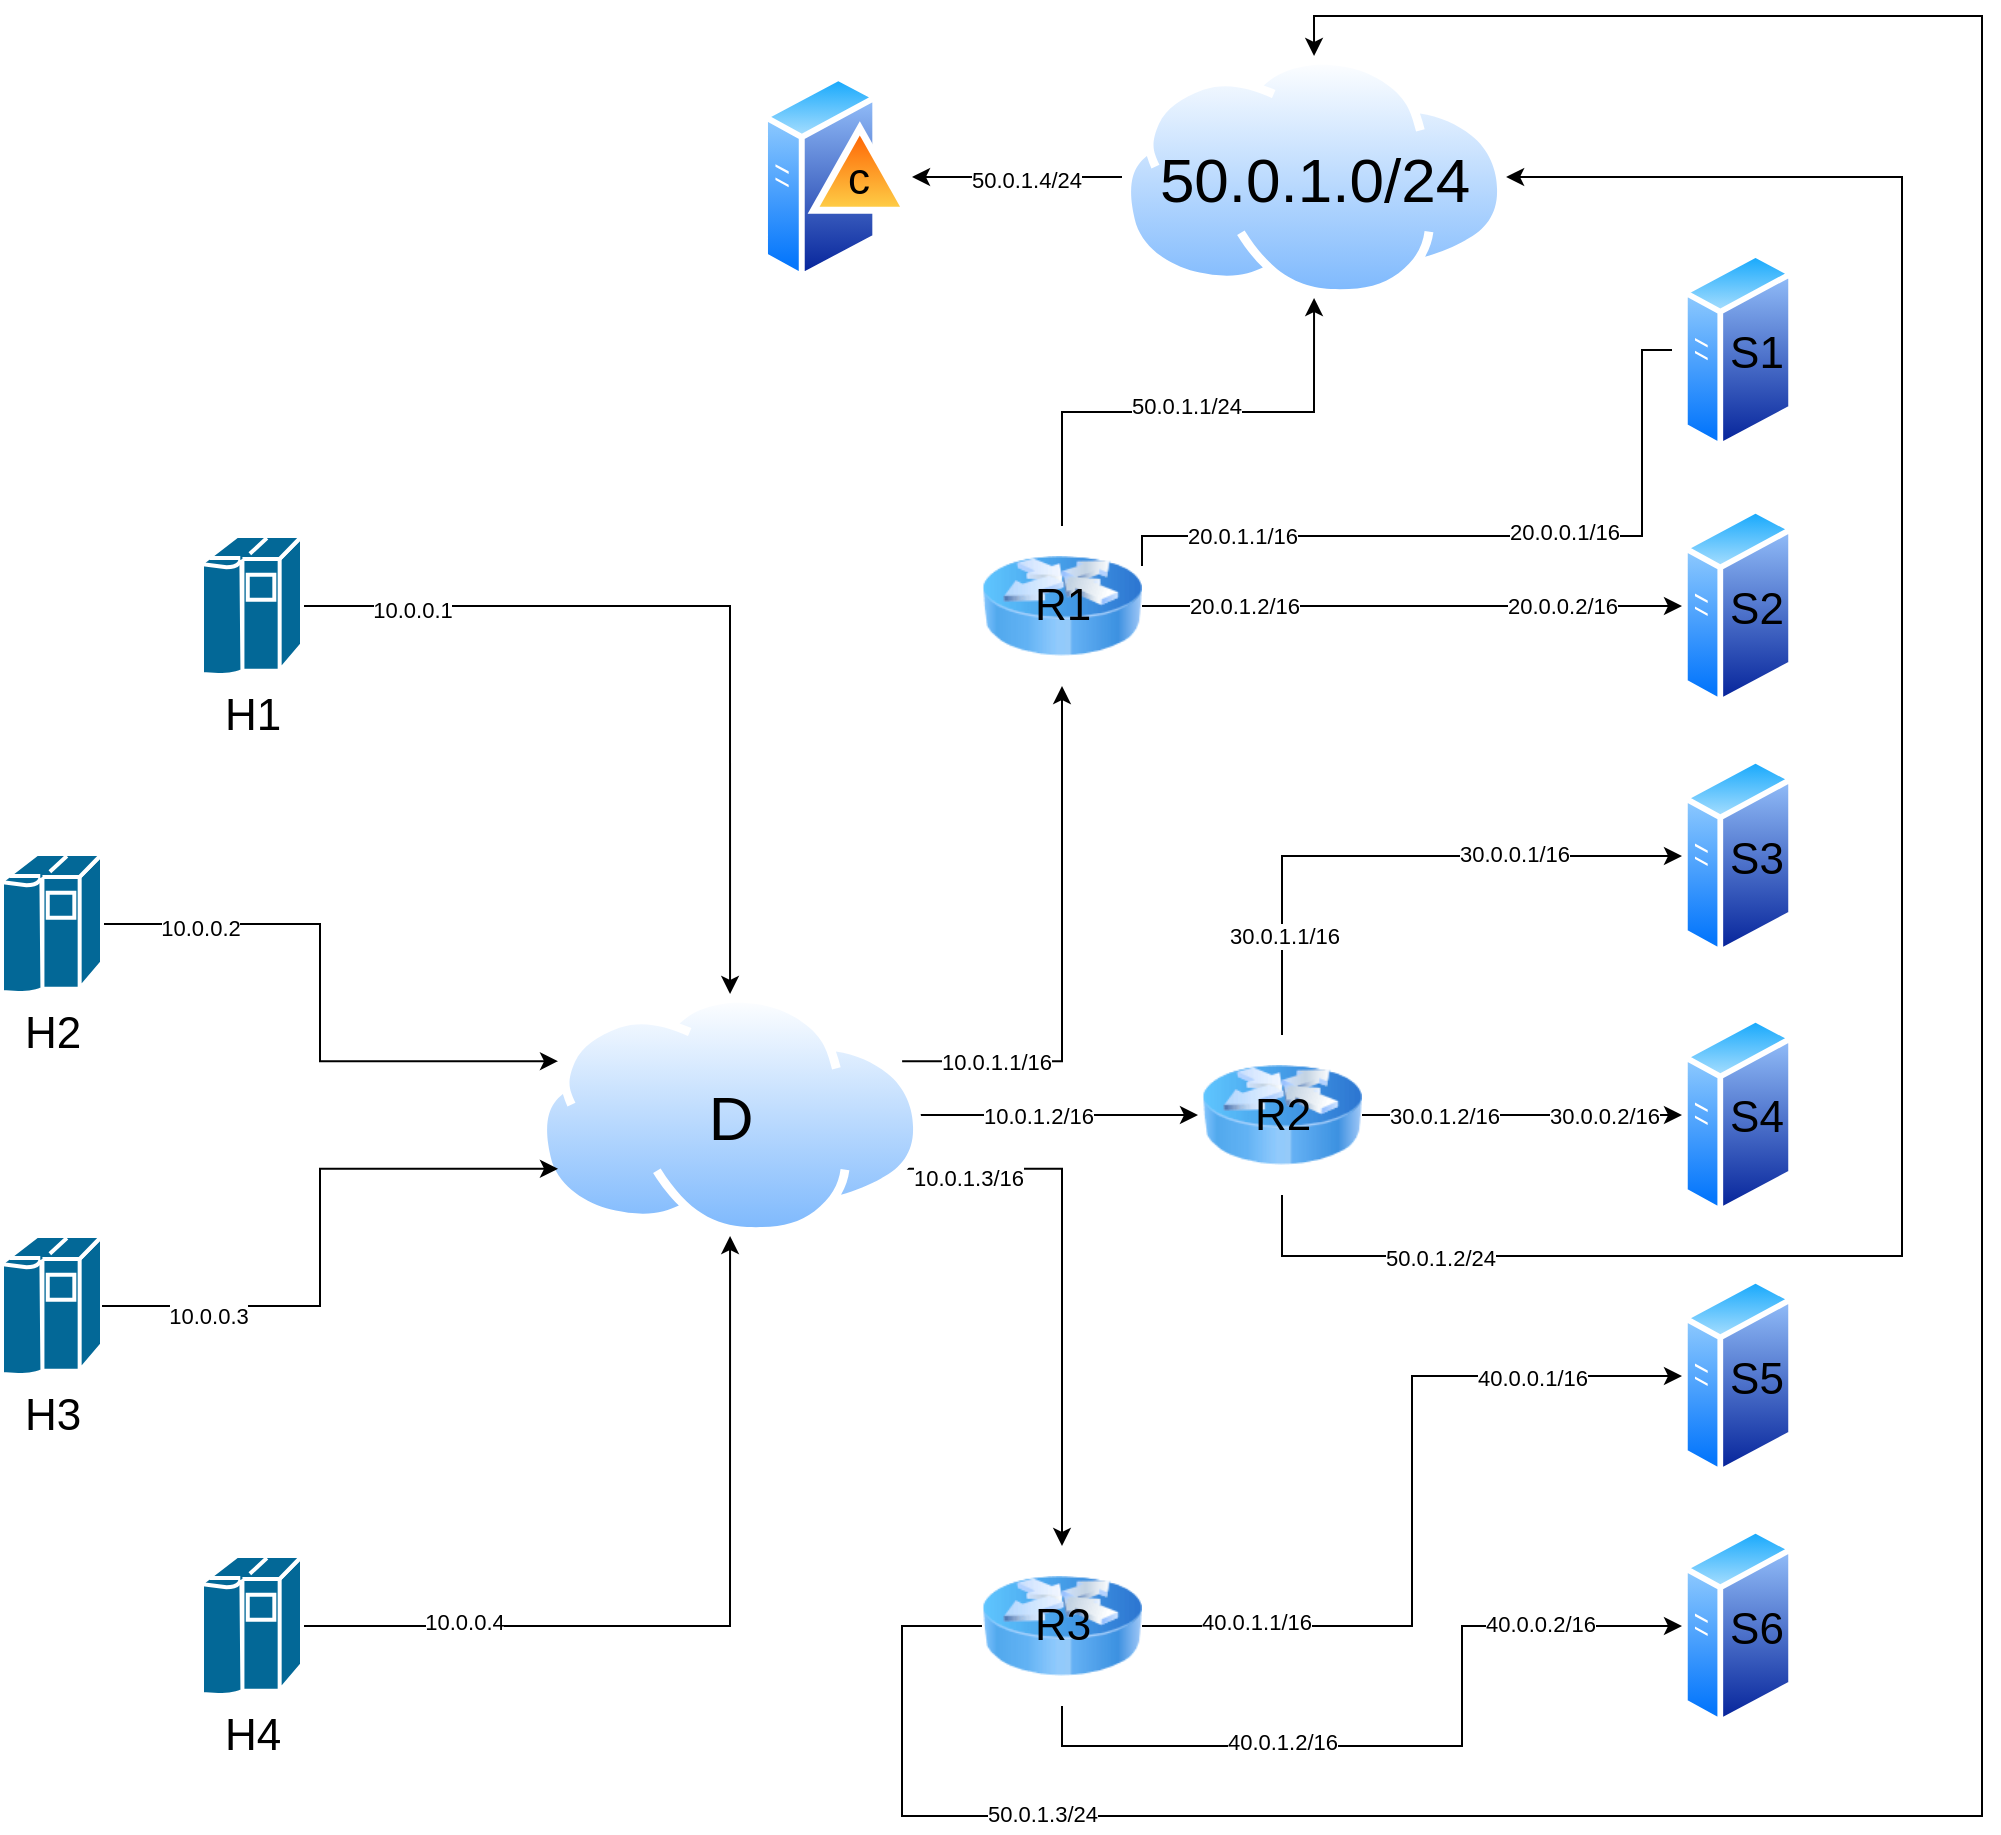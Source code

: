 <mxfile version="26.2.15">
  <diagram name="Page-1" id="c37626ed-c26b-45fb-9056-f9ebc6bb27b6">
    <mxGraphModel dx="1713" dy="1842" grid="1" gridSize="10" guides="1" tooltips="1" connect="1" arrows="1" fold="1" page="1" pageScale="1" pageWidth="1100" pageHeight="850" background="none" math="0" shadow="0">
      <root>
        <mxCell id="0" />
        <mxCell id="1" parent="0" />
        <mxCell id="pIM4Py4oEkjCRGaLHzun-42" style="edgeStyle=orthogonalEdgeStyle;rounded=0;orthogonalLoop=1;jettySize=auto;html=1;exitX=1;exitY=0.5;exitDx=0;exitDy=0;exitPerimeter=0;entryX=0;entryY=0.25;entryDx=0;entryDy=0;" edge="1" parent="1" source="pIM4Py4oEkjCRGaLHzun-1" target="pIM4Py4oEkjCRGaLHzun-5">
          <mxGeometry relative="1" as="geometry" />
        </mxCell>
        <mxCell id="pIM4Py4oEkjCRGaLHzun-45" value="10.0.0.2" style="edgeLabel;html=1;align=center;verticalAlign=middle;resizable=0;points=[];" vertex="1" connectable="0" parent="pIM4Py4oEkjCRGaLHzun-42">
          <mxGeometry x="-0.663" y="-2" relative="1" as="geometry">
            <mxPoint x="-1" as="offset" />
          </mxGeometry>
        </mxCell>
        <mxCell id="pIM4Py4oEkjCRGaLHzun-1" value="H2" style="shape=mxgraph.cisco.computers_and_peripherals.ibm_mainframe;sketch=0;html=1;pointerEvents=1;dashed=0;fillColor=#036897;strokeColor=#ffffff;strokeWidth=2;verticalLabelPosition=bottom;verticalAlign=top;align=center;outlineConnect=0;fontSize=22;" vertex="1" parent="1">
          <mxGeometry x="90" y="329" width="50" height="70" as="geometry" />
        </mxCell>
        <mxCell id="pIM4Py4oEkjCRGaLHzun-2" value="H3" style="shape=mxgraph.cisco.computers_and_peripherals.ibm_mainframe;sketch=0;html=1;pointerEvents=1;dashed=0;fillColor=#036897;strokeColor=#ffffff;strokeWidth=2;verticalLabelPosition=bottom;verticalAlign=top;align=center;outlineConnect=0;fontSize=22;" vertex="1" parent="1">
          <mxGeometry x="90" y="520" width="50" height="70" as="geometry" />
        </mxCell>
        <mxCell id="pIM4Py4oEkjCRGaLHzun-39" style="edgeStyle=orthogonalEdgeStyle;rounded=0;orthogonalLoop=1;jettySize=auto;html=1;exitX=1;exitY=0.5;exitDx=0;exitDy=0;exitPerimeter=0;entryX=0.5;entryY=0;entryDx=0;entryDy=0;" edge="1" parent="1" source="pIM4Py4oEkjCRGaLHzun-3" target="pIM4Py4oEkjCRGaLHzun-5">
          <mxGeometry relative="1" as="geometry" />
        </mxCell>
        <mxCell id="pIM4Py4oEkjCRGaLHzun-44" value="10.0.0.1" style="edgeLabel;html=1;align=center;verticalAlign=middle;resizable=0;points=[];" vertex="1" connectable="0" parent="pIM4Py4oEkjCRGaLHzun-39">
          <mxGeometry x="-0.725" y="-2" relative="1" as="geometry">
            <mxPoint x="-1" as="offset" />
          </mxGeometry>
        </mxCell>
        <mxCell id="pIM4Py4oEkjCRGaLHzun-3" value="H1" style="shape=mxgraph.cisco.computers_and_peripherals.ibm_mainframe;sketch=0;html=1;pointerEvents=1;dashed=0;fillColor=#036897;strokeColor=#ffffff;strokeWidth=2;verticalLabelPosition=bottom;verticalAlign=top;align=center;outlineConnect=0;fontSize=22;" vertex="1" parent="1">
          <mxGeometry x="190" y="170" width="50" height="70" as="geometry" />
        </mxCell>
        <mxCell id="pIM4Py4oEkjCRGaLHzun-43" style="edgeStyle=orthogonalEdgeStyle;rounded=0;orthogonalLoop=1;jettySize=auto;html=1;exitX=1;exitY=0.5;exitDx=0;exitDy=0;exitPerimeter=0;entryX=0.5;entryY=1;entryDx=0;entryDy=0;" edge="1" parent="1" source="pIM4Py4oEkjCRGaLHzun-4" target="pIM4Py4oEkjCRGaLHzun-5">
          <mxGeometry relative="1" as="geometry" />
        </mxCell>
        <mxCell id="pIM4Py4oEkjCRGaLHzun-47" value="10.0.0.4" style="edgeLabel;html=1;align=center;verticalAlign=middle;resizable=0;points=[];" vertex="1" connectable="0" parent="pIM4Py4oEkjCRGaLHzun-43">
          <mxGeometry x="-0.598" y="2" relative="1" as="geometry">
            <mxPoint x="-1" as="offset" />
          </mxGeometry>
        </mxCell>
        <mxCell id="pIM4Py4oEkjCRGaLHzun-4" value="H4" style="shape=mxgraph.cisco.computers_and_peripherals.ibm_mainframe;sketch=0;html=1;pointerEvents=1;dashed=0;fillColor=#036897;strokeColor=#ffffff;strokeWidth=2;verticalLabelPosition=bottom;verticalAlign=top;align=center;outlineConnect=0;fontSize=22;" vertex="1" parent="1">
          <mxGeometry x="190" y="680" width="50" height="70" as="geometry" />
        </mxCell>
        <mxCell id="pIM4Py4oEkjCRGaLHzun-16" style="edgeStyle=orthogonalEdgeStyle;rounded=0;orthogonalLoop=1;jettySize=auto;html=1;exitX=1;exitY=0.5;exitDx=0;exitDy=0;entryX=0;entryY=0.5;entryDx=0;entryDy=0;" edge="1" parent="1">
          <mxGeometry relative="1" as="geometry">
            <mxPoint x="548.06" y="459.5" as="sourcePoint" />
            <mxPoint x="688" y="459.5" as="targetPoint" />
          </mxGeometry>
        </mxCell>
        <mxCell id="pIM4Py4oEkjCRGaLHzun-59" value="10.0.1.2/16" style="edgeLabel;html=1;align=center;verticalAlign=middle;resizable=0;points=[];" vertex="1" connectable="0" parent="pIM4Py4oEkjCRGaLHzun-16">
          <mxGeometry x="-0.143" relative="1" as="geometry">
            <mxPoint as="offset" />
          </mxGeometry>
        </mxCell>
        <mxCell id="pIM4Py4oEkjCRGaLHzun-17" style="edgeStyle=orthogonalEdgeStyle;rounded=0;orthogonalLoop=1;jettySize=auto;html=1;exitX=1;exitY=0.25;exitDx=0;exitDy=0;" edge="1" parent="1" source="pIM4Py4oEkjCRGaLHzun-5" target="pIM4Py4oEkjCRGaLHzun-8">
          <mxGeometry relative="1" as="geometry" />
        </mxCell>
        <mxCell id="pIM4Py4oEkjCRGaLHzun-58" value="10.0.1.1/16" style="edgeLabel;html=1;align=center;verticalAlign=middle;resizable=0;points=[];" vertex="1" connectable="0" parent="pIM4Py4oEkjCRGaLHzun-17">
          <mxGeometry x="-0.652" relative="1" as="geometry">
            <mxPoint as="offset" />
          </mxGeometry>
        </mxCell>
        <mxCell id="pIM4Py4oEkjCRGaLHzun-18" style="edgeStyle=orthogonalEdgeStyle;rounded=0;orthogonalLoop=1;jettySize=auto;html=1;exitX=1;exitY=0.75;exitDx=0;exitDy=0;entryX=0.5;entryY=0;entryDx=0;entryDy=0;" edge="1" parent="1" source="pIM4Py4oEkjCRGaLHzun-5" target="pIM4Py4oEkjCRGaLHzun-7">
          <mxGeometry relative="1" as="geometry" />
        </mxCell>
        <mxCell id="pIM4Py4oEkjCRGaLHzun-60" value="10.0.1.3/16" style="edgeLabel;html=1;align=center;verticalAlign=middle;resizable=0;points=[];" vertex="1" connectable="0" parent="pIM4Py4oEkjCRGaLHzun-18">
          <mxGeometry x="-0.756" y="-4" relative="1" as="geometry">
            <mxPoint as="offset" />
          </mxGeometry>
        </mxCell>
        <mxCell id="pIM4Py4oEkjCRGaLHzun-5" value="D" style="image;aspect=fixed;perimeter=ellipsePerimeter;html=1;align=center;shadow=0;dashed=0;spacingTop=3;image=img/lib/active_directory/internet_cloud.svg;verticalAlign=middle;labelPosition=center;verticalLabelPosition=middle;fontSize=31;labelBackgroundColor=none;" vertex="1" parent="1">
          <mxGeometry x="358" y="399" width="192.06" height="121" as="geometry" />
        </mxCell>
        <mxCell id="pIM4Py4oEkjCRGaLHzun-22" style="edgeStyle=orthogonalEdgeStyle;rounded=0;orthogonalLoop=1;jettySize=auto;html=1;exitX=1;exitY=0.5;exitDx=0;exitDy=0;entryX=0;entryY=0.5;entryDx=0;entryDy=0;" edge="1" parent="1" source="pIM4Py4oEkjCRGaLHzun-6">
          <mxGeometry relative="1" as="geometry">
            <mxPoint x="930" y="459.5" as="targetPoint" />
          </mxGeometry>
        </mxCell>
        <mxCell id="pIM4Py4oEkjCRGaLHzun-77" value="30.0.1.2/16" style="edgeLabel;html=1;align=center;verticalAlign=middle;resizable=0;points=[];" vertex="1" connectable="0" parent="pIM4Py4oEkjCRGaLHzun-22">
          <mxGeometry x="-0.224" y="1" relative="1" as="geometry">
            <mxPoint x="-22" y="1" as="offset" />
          </mxGeometry>
        </mxCell>
        <mxCell id="pIM4Py4oEkjCRGaLHzun-83" value="30.0.0.2/16" style="edgeLabel;html=1;align=center;verticalAlign=middle;resizable=0;points=[];" vertex="1" connectable="0" parent="pIM4Py4oEkjCRGaLHzun-22">
          <mxGeometry x="0.381" y="3" relative="1" as="geometry">
            <mxPoint x="10" y="3" as="offset" />
          </mxGeometry>
        </mxCell>
        <mxCell id="pIM4Py4oEkjCRGaLHzun-53" style="edgeStyle=orthogonalEdgeStyle;rounded=0;orthogonalLoop=1;jettySize=auto;html=1;exitX=0.5;exitY=0;exitDx=0;exitDy=0;entryX=0;entryY=0.5;entryDx=0;entryDy=0;" edge="1" parent="1" source="pIM4Py4oEkjCRGaLHzun-6" target="pIM4Py4oEkjCRGaLHzun-50">
          <mxGeometry relative="1" as="geometry" />
        </mxCell>
        <mxCell id="pIM4Py4oEkjCRGaLHzun-76" value="30.0.1.1/16" style="edgeLabel;html=1;align=center;verticalAlign=middle;resizable=0;points=[];" vertex="1" connectable="0" parent="pIM4Py4oEkjCRGaLHzun-53">
          <mxGeometry x="0.209" relative="1" as="geometry">
            <mxPoint x="-85" y="40" as="offset" />
          </mxGeometry>
        </mxCell>
        <mxCell id="pIM4Py4oEkjCRGaLHzun-82" value="30.0.0.1/16" style="edgeLabel;html=1;align=center;verticalAlign=middle;resizable=0;points=[];" vertex="1" connectable="0" parent="pIM4Py4oEkjCRGaLHzun-53">
          <mxGeometry x="0.42" y="1" relative="1" as="geometry">
            <mxPoint as="offset" />
          </mxGeometry>
        </mxCell>
        <mxCell id="pIM4Py4oEkjCRGaLHzun-64" style="edgeStyle=orthogonalEdgeStyle;rounded=0;orthogonalLoop=1;jettySize=auto;html=1;exitX=0.5;exitY=1;exitDx=0;exitDy=0;entryX=1;entryY=0.5;entryDx=0;entryDy=0;" edge="1" parent="1" source="pIM4Py4oEkjCRGaLHzun-6" target="pIM4Py4oEkjCRGaLHzun-62">
          <mxGeometry relative="1" as="geometry">
            <Array as="points">
              <mxPoint x="730" y="530" />
              <mxPoint x="1040" y="530" />
              <mxPoint x="1040" y="-10" />
            </Array>
          </mxGeometry>
        </mxCell>
        <mxCell id="pIM4Py4oEkjCRGaLHzun-70" value="50.0.1.2/24" style="edgeLabel;html=1;align=center;verticalAlign=middle;resizable=0;points=[];" vertex="1" connectable="0" parent="pIM4Py4oEkjCRGaLHzun-64">
          <mxGeometry x="-0.797" y="-1" relative="1" as="geometry">
            <mxPoint as="offset" />
          </mxGeometry>
        </mxCell>
        <mxCell id="pIM4Py4oEkjCRGaLHzun-6" value="R2" style="image;html=1;image=img/lib/clip_art/networking/Router_Icon_128x128.png;labelPosition=center;verticalLabelPosition=middle;align=center;verticalAlign=middle;fontSize=22;labelBackgroundColor=none;" vertex="1" parent="1">
          <mxGeometry x="690" y="419.5" width="80" height="80" as="geometry" />
        </mxCell>
        <mxCell id="pIM4Py4oEkjCRGaLHzun-56" style="edgeStyle=orthogonalEdgeStyle;rounded=0;orthogonalLoop=1;jettySize=auto;html=1;exitX=1;exitY=0.5;exitDx=0;exitDy=0;entryX=0;entryY=0.5;entryDx=0;entryDy=0;" edge="1" parent="1" source="pIM4Py4oEkjCRGaLHzun-7" target="pIM4Py4oEkjCRGaLHzun-49">
          <mxGeometry relative="1" as="geometry" />
        </mxCell>
        <mxCell id="pIM4Py4oEkjCRGaLHzun-78" value="40.0.1.1/16" style="edgeLabel;html=1;align=center;verticalAlign=middle;resizable=0;points=[];" vertex="1" connectable="0" parent="pIM4Py4oEkjCRGaLHzun-56">
          <mxGeometry x="-0.713" y="2" relative="1" as="geometry">
            <mxPoint as="offset" />
          </mxGeometry>
        </mxCell>
        <mxCell id="pIM4Py4oEkjCRGaLHzun-84" value="40.0.0.1/16" style="edgeLabel;html=1;align=center;verticalAlign=middle;resizable=0;points=[];" vertex="1" connectable="0" parent="pIM4Py4oEkjCRGaLHzun-56">
          <mxGeometry x="0.617" y="-1" relative="1" as="geometry">
            <mxPoint as="offset" />
          </mxGeometry>
        </mxCell>
        <mxCell id="pIM4Py4oEkjCRGaLHzun-57" style="edgeStyle=orthogonalEdgeStyle;rounded=0;orthogonalLoop=1;jettySize=auto;html=1;exitX=0.5;exitY=1;exitDx=0;exitDy=0;entryX=0;entryY=0.5;entryDx=0;entryDy=0;" edge="1" parent="1" source="pIM4Py4oEkjCRGaLHzun-7" target="pIM4Py4oEkjCRGaLHzun-52">
          <mxGeometry relative="1" as="geometry">
            <Array as="points">
              <mxPoint x="620" y="775" />
              <mxPoint x="820" y="775" />
              <mxPoint x="820" y="715" />
            </Array>
          </mxGeometry>
        </mxCell>
        <mxCell id="pIM4Py4oEkjCRGaLHzun-79" value="40.0.1.2/16" style="edgeLabel;html=1;align=center;verticalAlign=middle;resizable=0;points=[];" vertex="1" connectable="0" parent="pIM4Py4oEkjCRGaLHzun-57">
          <mxGeometry x="-0.333" y="2" relative="1" as="geometry">
            <mxPoint as="offset" />
          </mxGeometry>
        </mxCell>
        <mxCell id="pIM4Py4oEkjCRGaLHzun-85" value="40.0.0.2/16" style="edgeLabel;html=1;align=center;verticalAlign=middle;resizable=0;points=[];" vertex="1" connectable="0" parent="pIM4Py4oEkjCRGaLHzun-57">
          <mxGeometry x="0.635" y="1" relative="1" as="geometry">
            <mxPoint as="offset" />
          </mxGeometry>
        </mxCell>
        <mxCell id="pIM4Py4oEkjCRGaLHzun-65" style="edgeStyle=orthogonalEdgeStyle;rounded=0;orthogonalLoop=1;jettySize=auto;html=1;exitX=0;exitY=0.5;exitDx=0;exitDy=0;entryX=0.5;entryY=0;entryDx=0;entryDy=0;" edge="1" parent="1" source="pIM4Py4oEkjCRGaLHzun-7" target="pIM4Py4oEkjCRGaLHzun-62">
          <mxGeometry relative="1" as="geometry">
            <Array as="points">
              <mxPoint x="540" y="715" />
              <mxPoint x="540" y="810" />
              <mxPoint x="1080" y="810" />
              <mxPoint x="1080" y="-90" />
              <mxPoint x="746" y="-90" />
            </Array>
          </mxGeometry>
        </mxCell>
        <mxCell id="pIM4Py4oEkjCRGaLHzun-68" value="50.0.1.3/24" style="edgeLabel;html=1;align=center;verticalAlign=middle;resizable=0;points=[];" vertex="1" connectable="0" parent="pIM4Py4oEkjCRGaLHzun-65">
          <mxGeometry x="-0.788" y="1" relative="1" as="geometry">
            <mxPoint as="offset" />
          </mxGeometry>
        </mxCell>
        <mxCell id="pIM4Py4oEkjCRGaLHzun-7" value="R3" style="image;html=1;image=img/lib/clip_art/networking/Router_Icon_128x128.png;labelBackgroundColor=none;labelPosition=center;verticalLabelPosition=middle;align=center;verticalAlign=middle;fontSize=22;" vertex="1" parent="1">
          <mxGeometry x="580" y="675" width="80" height="80" as="geometry" />
        </mxCell>
        <mxCell id="pIM4Py4oEkjCRGaLHzun-54" style="edgeStyle=orthogonalEdgeStyle;rounded=0;orthogonalLoop=1;jettySize=auto;html=1;exitX=1;exitY=0.5;exitDx=0;exitDy=0;entryX=0;entryY=0.5;entryDx=0;entryDy=0;" edge="1" parent="1" source="pIM4Py4oEkjCRGaLHzun-8" target="pIM4Py4oEkjCRGaLHzun-48">
          <mxGeometry relative="1" as="geometry" />
        </mxCell>
        <mxCell id="pIM4Py4oEkjCRGaLHzun-75" value="20.0.1.2/16" style="edgeLabel;html=1;align=center;verticalAlign=middle;resizable=0;points=[];" vertex="1" connectable="0" parent="pIM4Py4oEkjCRGaLHzun-54">
          <mxGeometry x="-0.21" y="-3" relative="1" as="geometry">
            <mxPoint x="-56" y="-3" as="offset" />
          </mxGeometry>
        </mxCell>
        <mxCell id="pIM4Py4oEkjCRGaLHzun-81" value="20.0.0.2/16" style="edgeLabel;html=1;align=center;verticalAlign=middle;resizable=0;points=[];" vertex="1" connectable="0" parent="pIM4Py4oEkjCRGaLHzun-54">
          <mxGeometry x="0.552" relative="1" as="geometry">
            <mxPoint as="offset" />
          </mxGeometry>
        </mxCell>
        <mxCell id="pIM4Py4oEkjCRGaLHzun-63" style="edgeStyle=orthogonalEdgeStyle;rounded=0;orthogonalLoop=1;jettySize=auto;html=1;exitX=0.5;exitY=0;exitDx=0;exitDy=0;entryX=0.5;entryY=1;entryDx=0;entryDy=0;" edge="1" parent="1" source="pIM4Py4oEkjCRGaLHzun-8" target="pIM4Py4oEkjCRGaLHzun-62">
          <mxGeometry relative="1" as="geometry" />
        </mxCell>
        <mxCell id="pIM4Py4oEkjCRGaLHzun-72" value="5&lt;span style=&quot;background-color: light-dark(#ffffff, var(--ge-dark-color, #121212)); color: light-dark(rgb(0, 0, 0), rgb(255, 255, 255));&quot;&gt;0.0.1.1/24&lt;/span&gt;" style="edgeLabel;html=1;align=center;verticalAlign=middle;resizable=0;points=[];" vertex="1" connectable="0" parent="pIM4Py4oEkjCRGaLHzun-63">
          <mxGeometry x="-0.008" y="3" relative="1" as="geometry">
            <mxPoint as="offset" />
          </mxGeometry>
        </mxCell>
        <mxCell id="pIM4Py4oEkjCRGaLHzun-8" value="R1" style="image;html=1;image=img/lib/clip_art/networking/Router_Icon_128x128.png;labelBackgroundColor=none;labelPosition=center;verticalLabelPosition=middle;align=center;verticalAlign=middle;fontSize=22;" vertex="1" parent="1">
          <mxGeometry x="580" y="165" width="80" height="80" as="geometry" />
        </mxCell>
        <mxCell id="pIM4Py4oEkjCRGaLHzun-14" value="c" style="image;aspect=fixed;perimeter=ellipsePerimeter;html=1;align=center;shadow=0;dashed=0;spacingTop=3;image=img/lib/active_directory/domain_controller.svg;labelPosition=center;verticalLabelPosition=middle;verticalAlign=middle;labelBackgroundColor=none;spacingLeft=20;fontSize=22;" vertex="1" parent="1">
          <mxGeometry x="470" y="-63.08" width="75" height="107.15" as="geometry" />
        </mxCell>
        <mxCell id="pIM4Py4oEkjCRGaLHzun-24" value="S1" style="image;aspect=fixed;perimeter=ellipsePerimeter;html=1;align=center;shadow=0;dashed=0;spacingTop=3;image=img/lib/active_directory/generic_server.svg;labelPosition=center;verticalLabelPosition=middle;verticalAlign=middle;labelBackgroundColor=none;spacingLeft=17;fontSize=22;" vertex="1" parent="1">
          <mxGeometry x="930" y="27.15" width="56" height="100" as="geometry" />
        </mxCell>
        <mxCell id="pIM4Py4oEkjCRGaLHzun-25" style="edgeStyle=orthogonalEdgeStyle;rounded=0;orthogonalLoop=1;jettySize=auto;html=1;exitX=1;exitY=0.25;exitDx=0;exitDy=0;strokeColor=default;endArrow=none;startFill=0;" edge="1" parent="1" source="pIM4Py4oEkjCRGaLHzun-8">
          <mxGeometry relative="1" as="geometry">
            <mxPoint x="925" y="77" as="targetPoint" />
            <Array as="points">
              <mxPoint x="660" y="170" />
              <mxPoint x="910" y="170" />
              <mxPoint x="910" y="77" />
            </Array>
          </mxGeometry>
        </mxCell>
        <mxCell id="pIM4Py4oEkjCRGaLHzun-74" value="20.0.1.1/16" style="edgeLabel;html=1;align=center;verticalAlign=middle;resizable=0;points=[];" vertex="1" connectable="0" parent="pIM4Py4oEkjCRGaLHzun-25">
          <mxGeometry x="-0.431" y="2" relative="1" as="geometry">
            <mxPoint x="-41" y="2" as="offset" />
          </mxGeometry>
        </mxCell>
        <mxCell id="pIM4Py4oEkjCRGaLHzun-80" value="20.0.0.1/16" style="edgeLabel;html=1;align=center;verticalAlign=middle;resizable=0;points=[];" vertex="1" connectable="0" parent="pIM4Py4oEkjCRGaLHzun-25">
          <mxGeometry x="0.208" y="2" relative="1" as="geometry">
            <mxPoint as="offset" />
          </mxGeometry>
        </mxCell>
        <mxCell id="pIM4Py4oEkjCRGaLHzun-41" style="edgeStyle=orthogonalEdgeStyle;rounded=0;orthogonalLoop=1;jettySize=auto;html=1;exitX=1;exitY=0.5;exitDx=0;exitDy=0;exitPerimeter=0;entryX=0;entryY=0.75;entryDx=0;entryDy=0;" edge="1" parent="1" source="pIM4Py4oEkjCRGaLHzun-2" target="pIM4Py4oEkjCRGaLHzun-5">
          <mxGeometry relative="1" as="geometry" />
        </mxCell>
        <mxCell id="pIM4Py4oEkjCRGaLHzun-46" value="10.0.0.3" style="edgeLabel;html=1;align=center;verticalAlign=middle;resizable=0;points=[];" vertex="1" connectable="0" parent="pIM4Py4oEkjCRGaLHzun-41">
          <mxGeometry x="-0.652" y="-5" relative="1" as="geometry">
            <mxPoint x="1" as="offset" />
          </mxGeometry>
        </mxCell>
        <mxCell id="pIM4Py4oEkjCRGaLHzun-48" value="S2" style="image;aspect=fixed;perimeter=ellipsePerimeter;html=1;align=center;shadow=0;dashed=0;spacingTop=3;image=img/lib/active_directory/generic_server.svg;labelPosition=center;verticalLabelPosition=middle;verticalAlign=middle;labelBackgroundColor=none;spacingLeft=17;fontSize=22;" vertex="1" parent="1">
          <mxGeometry x="930" y="155" width="56" height="100" as="geometry" />
        </mxCell>
        <mxCell id="pIM4Py4oEkjCRGaLHzun-49" value="S5" style="image;aspect=fixed;perimeter=ellipsePerimeter;html=1;align=center;shadow=0;dashed=0;spacingTop=3;image=img/lib/active_directory/generic_server.svg;labelPosition=center;verticalLabelPosition=middle;verticalAlign=middle;labelBackgroundColor=none;spacingLeft=17;fontSize=22;" vertex="1" parent="1">
          <mxGeometry x="930" y="540" width="56" height="100" as="geometry" />
        </mxCell>
        <mxCell id="pIM4Py4oEkjCRGaLHzun-50" value="S3" style="image;aspect=fixed;perimeter=ellipsePerimeter;html=1;align=center;shadow=0;dashed=0;spacingTop=3;image=img/lib/active_directory/generic_server.svg;labelPosition=center;verticalLabelPosition=middle;verticalAlign=middle;labelBackgroundColor=none;spacingLeft=17;fontSize=22;" vertex="1" parent="1">
          <mxGeometry x="930" y="280" width="56" height="100" as="geometry" />
        </mxCell>
        <mxCell id="pIM4Py4oEkjCRGaLHzun-51" value="S4" style="image;aspect=fixed;perimeter=ellipsePerimeter;html=1;align=center;shadow=0;dashed=0;spacingTop=3;image=img/lib/active_directory/generic_server.svg;labelPosition=center;verticalLabelPosition=middle;verticalAlign=middle;labelBackgroundColor=none;spacingLeft=17;fontSize=22;" vertex="1" parent="1">
          <mxGeometry x="930" y="409.5" width="56" height="100" as="geometry" />
        </mxCell>
        <mxCell id="pIM4Py4oEkjCRGaLHzun-52" value="S6" style="image;aspect=fixed;perimeter=ellipsePerimeter;html=1;align=center;shadow=0;dashed=0;spacingTop=3;image=img/lib/active_directory/generic_server.svg;labelPosition=center;verticalLabelPosition=middle;verticalAlign=middle;labelBackgroundColor=none;spacingLeft=17;fontSize=22;" vertex="1" parent="1">
          <mxGeometry x="930" y="665" width="56" height="100" as="geometry" />
        </mxCell>
        <mxCell id="pIM4Py4oEkjCRGaLHzun-66" style="edgeStyle=orthogonalEdgeStyle;rounded=0;orthogonalLoop=1;jettySize=auto;html=1;exitX=0;exitY=0.5;exitDx=0;exitDy=0;entryX=1;entryY=0.5;entryDx=0;entryDy=0;" edge="1" parent="1" source="pIM4Py4oEkjCRGaLHzun-62" target="pIM4Py4oEkjCRGaLHzun-14">
          <mxGeometry relative="1" as="geometry" />
        </mxCell>
        <mxCell id="pIM4Py4oEkjCRGaLHzun-67" value="50.0.1.4/24" style="edgeLabel;html=1;align=center;verticalAlign=middle;resizable=0;points=[];" vertex="1" connectable="0" parent="pIM4Py4oEkjCRGaLHzun-66">
          <mxGeometry x="-0.086" y="1" relative="1" as="geometry">
            <mxPoint as="offset" />
          </mxGeometry>
        </mxCell>
        <mxCell id="pIM4Py4oEkjCRGaLHzun-62" value="50.0.1.0/24" style="image;aspect=fixed;perimeter=ellipsePerimeter;html=1;align=center;shadow=0;dashed=0;spacingTop=3;image=img/lib/active_directory/internet_cloud.svg;verticalAlign=middle;labelPosition=center;verticalLabelPosition=middle;fontSize=31;labelBackgroundColor=none;" vertex="1" parent="1">
          <mxGeometry x="650" y="-70" width="192.06" height="121" as="geometry" />
        </mxCell>
      </root>
    </mxGraphModel>
  </diagram>
</mxfile>
